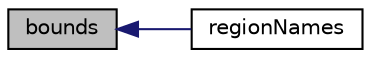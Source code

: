 digraph "bounds"
{
  bgcolor="transparent";
  edge [fontname="Helvetica",fontsize="10",labelfontname="Helvetica",labelfontsize="10"];
  node [fontname="Helvetica",fontsize="10",shape=record];
  rankdir="LR";
  Node707 [label="bounds",height=0.2,width=0.4,color="black", fillcolor="grey75", style="filled", fontcolor="black"];
  Node707 -> Node708 [dir="back",color="midnightblue",fontsize="10",style="solid",fontname="Helvetica"];
  Node708 [label="regionNames",height=0.2,width=0.4,color="black",URL="$a26381.html#a0dc1c3a7eab469ca542770f4dce82bee"];
}

